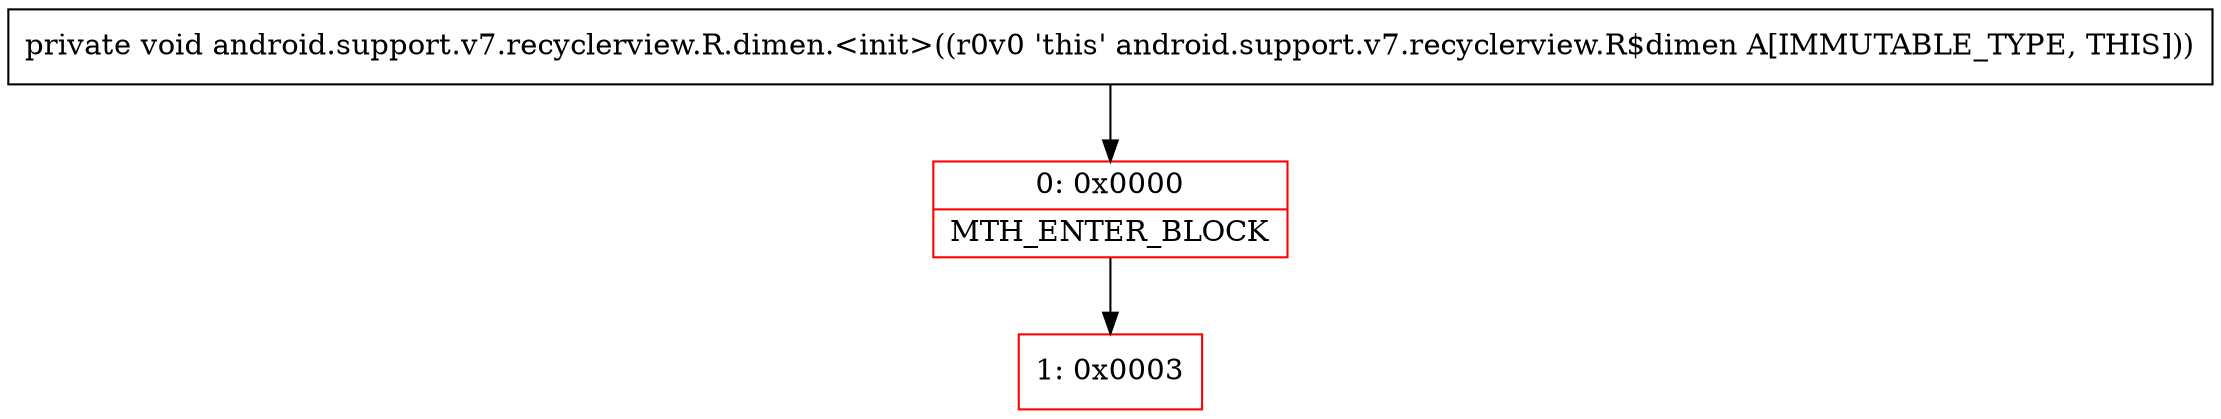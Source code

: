 digraph "CFG forandroid.support.v7.recyclerview.R.dimen.\<init\>()V" {
subgraph cluster_Region_814614099 {
label = "R(0)";
node [shape=record,color=blue];
}
Node_0 [shape=record,color=red,label="{0\:\ 0x0000|MTH_ENTER_BLOCK\l}"];
Node_1 [shape=record,color=red,label="{1\:\ 0x0003}"];
MethodNode[shape=record,label="{private void android.support.v7.recyclerview.R.dimen.\<init\>((r0v0 'this' android.support.v7.recyclerview.R$dimen A[IMMUTABLE_TYPE, THIS])) }"];
MethodNode -> Node_0;
Node_0 -> Node_1;
}

